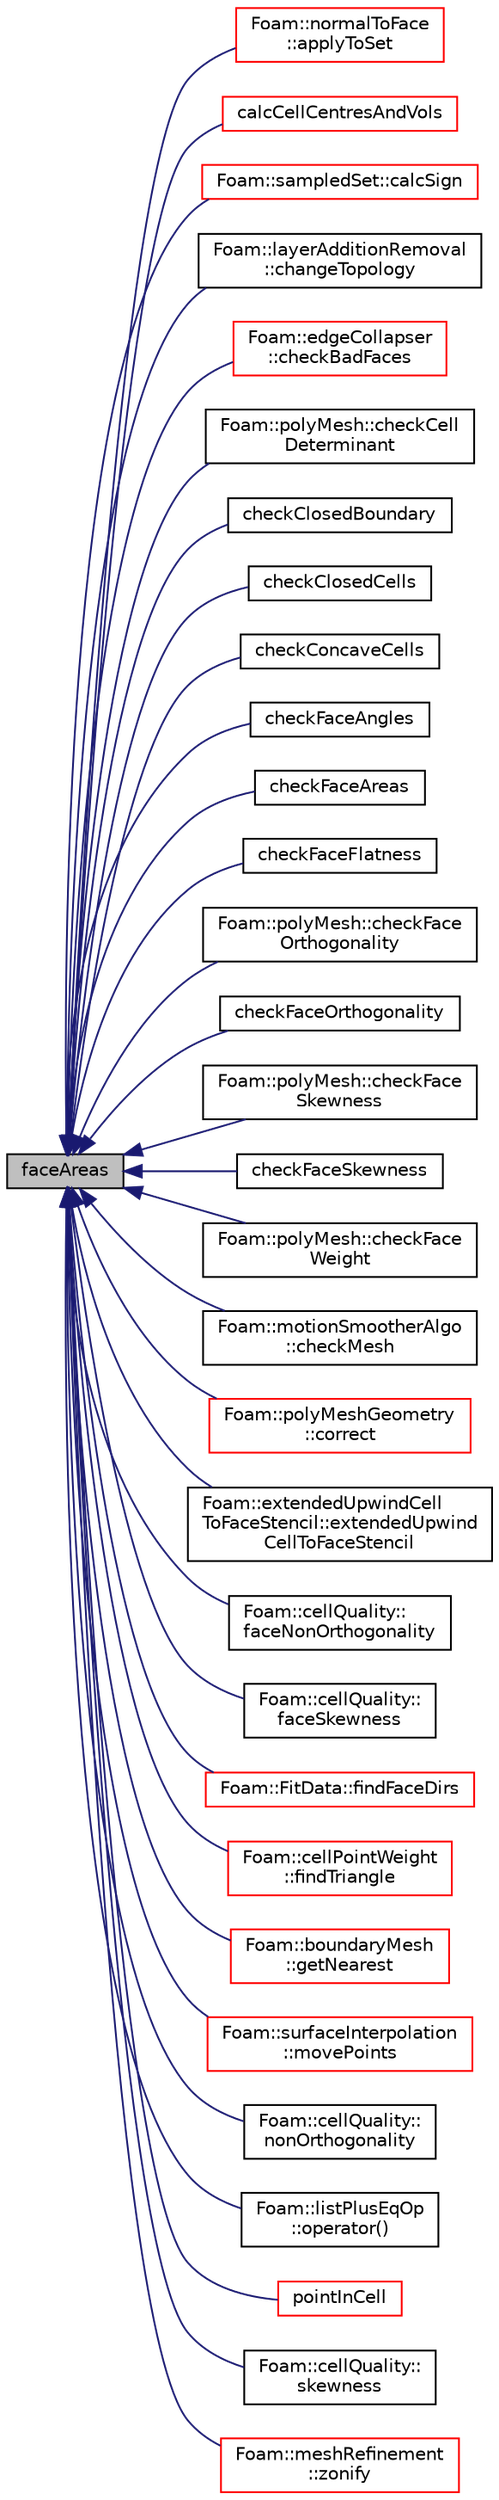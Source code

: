 digraph "faceAreas"
{
  bgcolor="transparent";
  edge [fontname="Helvetica",fontsize="10",labelfontname="Helvetica",labelfontsize="10"];
  node [fontname="Helvetica",fontsize="10",shape=record];
  rankdir="LR";
  Node1 [label="faceAreas",height=0.2,width=0.4,color="black", fillcolor="grey75", style="filled", fontcolor="black"];
  Node1 -> Node2 [dir="back",color="midnightblue",fontsize="10",style="solid",fontname="Helvetica"];
  Node2 [label="Foam::normalToFace\l::applyToSet",height=0.2,width=0.4,color="red",URL="$a01650.html#a9209c8f0dadc97abefaea99f168a85ae"];
  Node1 -> Node3 [dir="back",color="midnightblue",fontsize="10",style="solid",fontname="Helvetica"];
  Node3 [label="calcCellCentresAndVols",height=0.2,width=0.4,color="red",URL="$a01969.html#a89729710e3c8283ad5d8b964f8fa3b72",tooltip="Calculate cell centres and volumes. "];
  Node1 -> Node4 [dir="back",color="midnightblue",fontsize="10",style="solid",fontname="Helvetica"];
  Node4 [label="Foam::sampledSet::calcSign",height=0.2,width=0.4,color="red",URL="$a02230.html#a3e5c020929382da5ea264321516c8813",tooltip="Calculates inproduct of face normal and vector sample-face centre. "];
  Node1 -> Node5 [dir="back",color="midnightblue",fontsize="10",style="solid",fontname="Helvetica"];
  Node5 [label="Foam::layerAdditionRemoval\l::changeTopology",height=0.2,width=0.4,color="black",URL="$a01274.html#a068d5efab18f428fe0fd6c1e962420a2",tooltip="Check for topology change. "];
  Node1 -> Node6 [dir="back",color="midnightblue",fontsize="10",style="solid",fontname="Helvetica"];
  Node6 [label="Foam::edgeCollapser\l::checkBadFaces",height=0.2,width=0.4,color="red",URL="$a00612.html#ac8799ef831797562ced3caff8ced610c",tooltip="Calls motionSmoother::checkMesh and returns a set of bad faces. "];
  Node1 -> Node7 [dir="back",color="midnightblue",fontsize="10",style="solid",fontname="Helvetica"];
  Node7 [label="Foam::polyMesh::checkCell\lDeterminant",height=0.2,width=0.4,color="black",URL="$a01917.html#a79bcb4b1f0410a93d49044913759d30f"];
  Node1 -> Node8 [dir="back",color="midnightblue",fontsize="10",style="solid",fontname="Helvetica"];
  Node8 [label="checkClosedBoundary",height=0.2,width=0.4,color="black",URL="$a01969.html#ab9a4a904993b10152f93d036a920d20c",tooltip="Check boundary for closedness. "];
  Node1 -> Node9 [dir="back",color="midnightblue",fontsize="10",style="solid",fontname="Helvetica"];
  Node9 [label="checkClosedCells",height=0.2,width=0.4,color="black",URL="$a01969.html#a79a18f946e87bae51638286725ae3e5c",tooltip="Check cells for closedness. "];
  Node1 -> Node10 [dir="back",color="midnightblue",fontsize="10",style="solid",fontname="Helvetica"];
  Node10 [label="checkConcaveCells",height=0.2,width=0.4,color="black",URL="$a01969.html#a1ea1e2787f2f3c9c105e3aecf23f6b7c",tooltip="Check for concave cells by the planes of faces. "];
  Node1 -> Node11 [dir="back",color="midnightblue",fontsize="10",style="solid",fontname="Helvetica"];
  Node11 [label="checkFaceAngles",height=0.2,width=0.4,color="black",URL="$a01969.html#a640a89e7cda3a684aac9b01259b523f9",tooltip="Check face angles. "];
  Node1 -> Node12 [dir="back",color="midnightblue",fontsize="10",style="solid",fontname="Helvetica"];
  Node12 [label="checkFaceAreas",height=0.2,width=0.4,color="black",URL="$a01969.html#a481fab3146faebb1245fbaba55f4ae68",tooltip="Check for negative face areas. "];
  Node1 -> Node13 [dir="back",color="midnightblue",fontsize="10",style="solid",fontname="Helvetica"];
  Node13 [label="checkFaceFlatness",height=0.2,width=0.4,color="black",URL="$a01969.html#a051f66aef537e9d0df8ab87c106a51d2",tooltip="Check face warpage: decompose face and check ratio between. "];
  Node1 -> Node14 [dir="back",color="midnightblue",fontsize="10",style="solid",fontname="Helvetica"];
  Node14 [label="Foam::polyMesh::checkFace\lOrthogonality",height=0.2,width=0.4,color="black",URL="$a01917.html#a2adaf1abdfe1ddb3eac206de14ea2a20",tooltip="Check non-orthogonality. "];
  Node1 -> Node15 [dir="back",color="midnightblue",fontsize="10",style="solid",fontname="Helvetica"];
  Node15 [label="checkFaceOrthogonality",height=0.2,width=0.4,color="black",URL="$a01969.html#a2adaf1abdfe1ddb3eac206de14ea2a20",tooltip="Check for non-orthogonality. "];
  Node1 -> Node16 [dir="back",color="midnightblue",fontsize="10",style="solid",fontname="Helvetica"];
  Node16 [label="Foam::polyMesh::checkFace\lSkewness",height=0.2,width=0.4,color="black",URL="$a01917.html#a8f87b1d67162c608968adae46a54c723",tooltip="Check face skewness. "];
  Node1 -> Node17 [dir="back",color="midnightblue",fontsize="10",style="solid",fontname="Helvetica"];
  Node17 [label="checkFaceSkewness",height=0.2,width=0.4,color="black",URL="$a01969.html#a8f87b1d67162c608968adae46a54c723",tooltip="Check face skewness. "];
  Node1 -> Node18 [dir="back",color="midnightblue",fontsize="10",style="solid",fontname="Helvetica"];
  Node18 [label="Foam::polyMesh::checkFace\lWeight",height=0.2,width=0.4,color="black",URL="$a01917.html#a52a89e0c46b955777483455b1891b662",tooltip="Check for face weights. "];
  Node1 -> Node19 [dir="back",color="midnightblue",fontsize="10",style="solid",fontname="Helvetica"];
  Node19 [label="Foam::motionSmootherAlgo\l::checkMesh",height=0.2,width=0.4,color="black",URL="$a01532.html#a078476cf74c48ec612d310bebc06f0f0",tooltip="Check (subset of mesh including baffles) with mesh settings. "];
  Node1 -> Node20 [dir="back",color="midnightblue",fontsize="10",style="solid",fontname="Helvetica"];
  Node20 [label="Foam::polyMeshGeometry\l::correct",height=0.2,width=0.4,color="red",URL="$a01921.html#a3ae44b28050c3aa494c1d8e18cf618c1",tooltip="Take over properties from mesh. "];
  Node1 -> Node21 [dir="back",color="midnightblue",fontsize="10",style="solid",fontname="Helvetica"];
  Node21 [label="Foam::extendedUpwindCell\lToFaceStencil::extendedUpwind\lCellToFaceStencil",height=0.2,width=0.4,color="black",URL="$a00704.html#ad67ed491462f15bb971c7700bfa99a5f",tooltip="Construct from mesh and uncompacted centred face stencil. "];
  Node1 -> Node22 [dir="back",color="midnightblue",fontsize="10",style="solid",fontname="Helvetica"];
  Node22 [label="Foam::cellQuality::\lfaceNonOrthogonality",height=0.2,width=0.4,color="black",URL="$a00227.html#a21a608cd486c7e3bc5af038c6c177460",tooltip="Return face non-orthogonality. "];
  Node1 -> Node23 [dir="back",color="midnightblue",fontsize="10",style="solid",fontname="Helvetica"];
  Node23 [label="Foam::cellQuality::\lfaceSkewness",height=0.2,width=0.4,color="black",URL="$a00227.html#a90866894ec7d3282536731dbc7336fb6",tooltip="Return face skewness. "];
  Node1 -> Node24 [dir="back",color="midnightblue",fontsize="10",style="solid",fontname="Helvetica"];
  Node24 [label="Foam::FitData::findFaceDirs",height=0.2,width=0.4,color="red",URL="$a00812.html#afea6c3ae5bba0eddf3f321b3c56ecfba",tooltip="Find the normal direction (i) and j and k directions for face faci. "];
  Node1 -> Node25 [dir="back",color="midnightblue",fontsize="10",style="solid",fontname="Helvetica"];
  Node25 [label="Foam::cellPointWeight\l::findTriangle",height=0.2,width=0.4,color="red",URL="$a00225.html#a58a370be784ce48f88d340ab2ab15ac8"];
  Node1 -> Node26 [dir="back",color="midnightblue",fontsize="10",style="solid",fontname="Helvetica"];
  Node26 [label="Foam::boundaryMesh\l::getNearest",height=0.2,width=0.4,color="red",URL="$a00152.html#afc0c1d142df9fc42e5efffdf1f144d3a",tooltip="Get bMesh index of nearest face for every boundary face in. "];
  Node1 -> Node27 [dir="back",color="midnightblue",fontsize="10",style="solid",fontname="Helvetica"];
  Node27 [label="Foam::surfaceInterpolation\l::movePoints",height=0.2,width=0.4,color="red",URL="$a02483.html#a049fe0a86e2c86b4c0bb5fe02583bea4",tooltip="Do what is neccessary if the mesh has moved. "];
  Node1 -> Node28 [dir="back",color="midnightblue",fontsize="10",style="solid",fontname="Helvetica"];
  Node28 [label="Foam::cellQuality::\lnonOrthogonality",height=0.2,width=0.4,color="black",URL="$a00227.html#a2aa3f51b03e59419499f9a21215b2a8f",tooltip="Return cell non-orthogonality. "];
  Node1 -> Node29 [dir="back",color="midnightblue",fontsize="10",style="solid",fontname="Helvetica"];
  Node29 [label="Foam::listPlusEqOp\l::operator()",height=0.2,width=0.4,color="black",URL="$a01368.html#ae4420a9fd791f5ab9ebad1a3150ba899"];
  Node1 -> Node30 [dir="back",color="midnightblue",fontsize="10",style="solid",fontname="Helvetica"];
  Node30 [label="pointInCell",height=0.2,width=0.4,color="red",URL="$a01969.html#ad869dc4da77b7d215411ce4adecca9e5",tooltip="Return true if the point is in the cell. "];
  Node1 -> Node31 [dir="back",color="midnightblue",fontsize="10",style="solid",fontname="Helvetica"];
  Node31 [label="Foam::cellQuality::\lskewness",height=0.2,width=0.4,color="black",URL="$a00227.html#a3d78ba80875e6ffe3a5c81298d64cd10",tooltip="Return cell skewness. "];
  Node1 -> Node32 [dir="back",color="midnightblue",fontsize="10",style="solid",fontname="Helvetica"];
  Node32 [label="Foam::meshRefinement\l::zonify",height=0.2,width=0.4,color="red",URL="$a01470.html#a90cf965dfe02eb20f11a4a8c6035747f",tooltip="Put faces/cells into zones according to surface specification. "];
}
